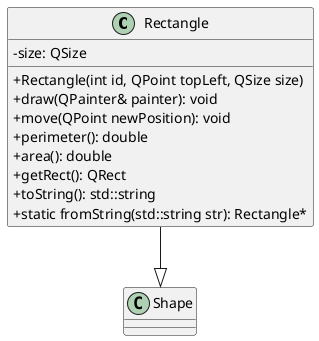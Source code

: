 @startuml Rectangle
skinparam classAttributeIconSize 0

class Rectangle {
  - size: QSize
  + Rectangle(int id, QPoint topLeft, QSize size)
  + draw(QPainter& painter): void
  + move(QPoint newPosition): void
  + perimeter(): double
  + area(): double
  + getRect(): QRect
  + toString(): std::string
  + static fromString(std::string str): Rectangle*
}

Rectangle --|> Shape
@enduml
